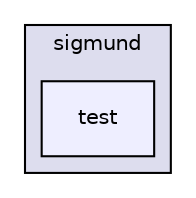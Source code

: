 digraph "gulp-src/node_modules/gulp/node_modules/vinyl-fs/node_modules/glob-watcher/node_modules/gaze/node_modules/globule/node_modules/minimatch/node_modules/sigmund/test" {
  compound=true
  node [ fontsize="10", fontname="Helvetica"];
  edge [ labelfontsize="10", labelfontname="Helvetica"];
  subgraph clusterdir_04df3dc166eae0a79610608586367086 {
    graph [ bgcolor="#ddddee", pencolor="black", label="sigmund" fontname="Helvetica", fontsize="10", URL="dir_04df3dc166eae0a79610608586367086.html"]
  dir_b5d5fda9e0eddae5f076cd67b49a8cb6 [shape=box, label="test", style="filled", fillcolor="#eeeeff", pencolor="black", URL="dir_b5d5fda9e0eddae5f076cd67b49a8cb6.html"];
  }
}
